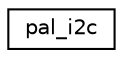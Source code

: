 digraph "Graphical Class Hierarchy"
{
 // LATEX_PDF_SIZE
  edge [fontname="Helvetica",fontsize="10",labelfontname="Helvetica",labelfontsize="10"];
  node [fontname="Helvetica",fontsize="10",shape=record];
  rankdir="LR";
  Node0 [label="pal_i2c",height=0.2,width=0.4,color="black", fillcolor="white", style="filled",URL="$df/daa/structpal__i2c.html",tooltip="PAL I2C context structure."];
}
